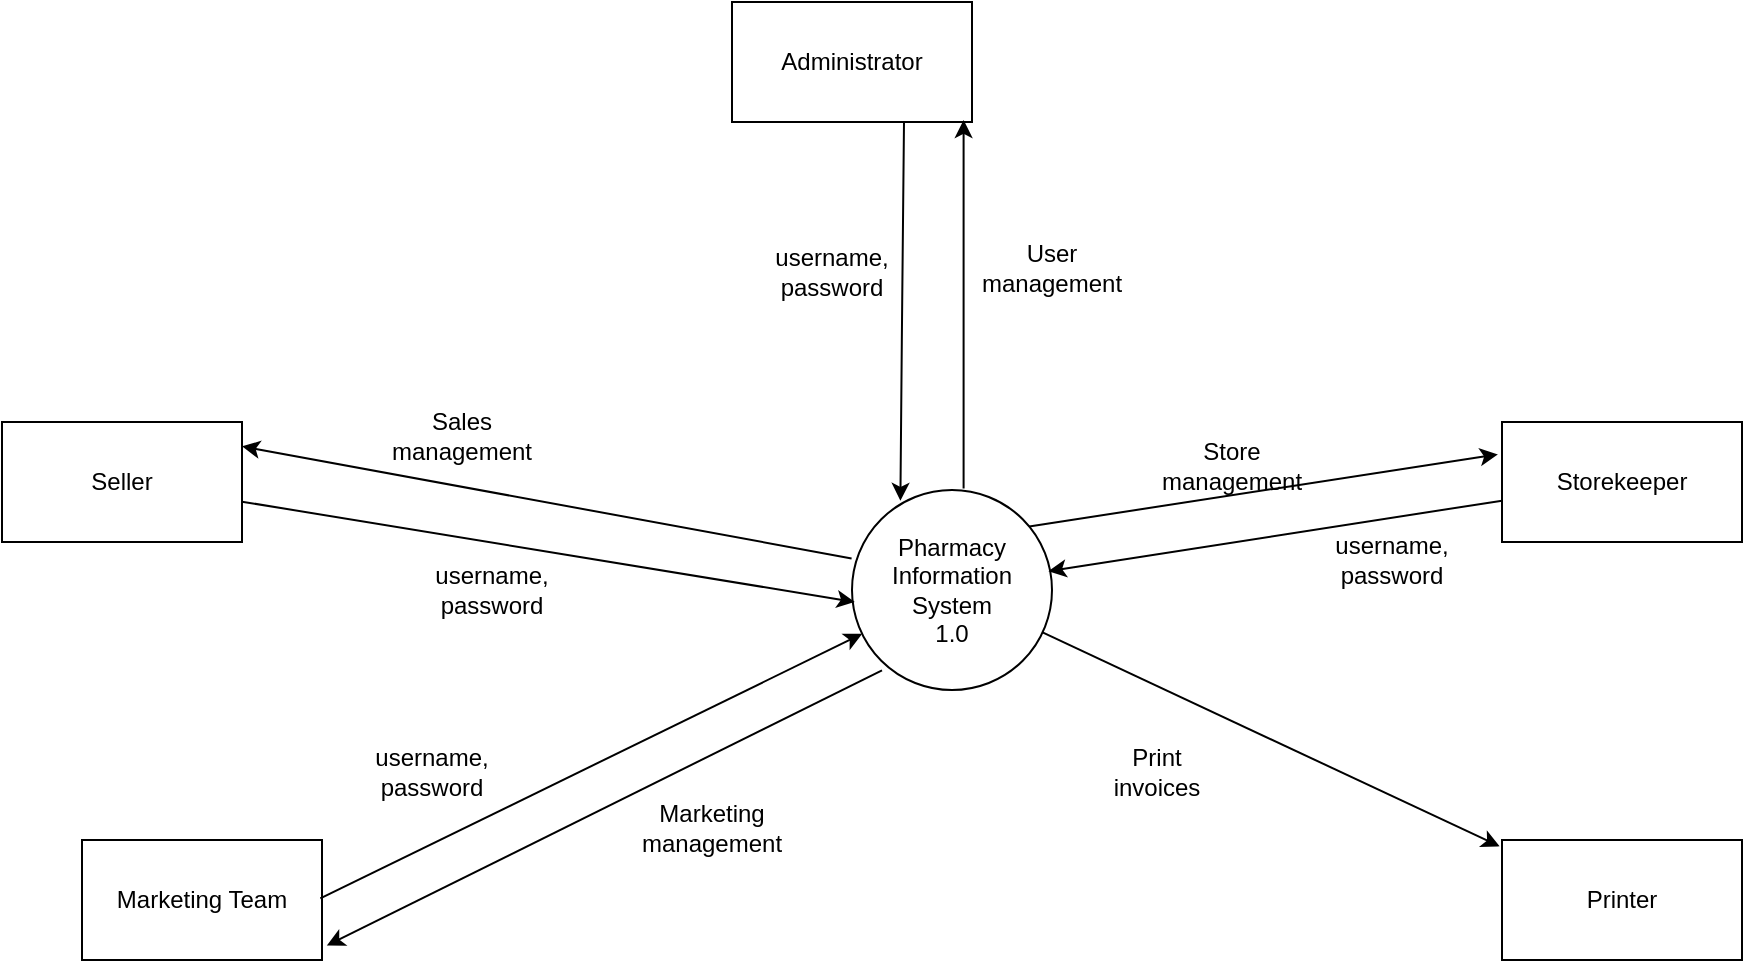 <mxfile version="14.6.13" type="device"><diagram id="mokcVXSYmaNh0RQACaDt" name="Page-1"><mxGraphModel dx="1038" dy="548" grid="1" gridSize="10" guides="1" tooltips="1" connect="1" arrows="1" fold="1" page="1" pageScale="1" pageWidth="827" pageHeight="1169" math="0" shadow="0"><root><mxCell id="0"/><mxCell id="1" parent="0"/><mxCell id="gqMwS6d3l2sqPH1gw4Yg-1" value="Pharmacy Information System&lt;br&gt;1.0" style="ellipse;whiteSpace=wrap;html=1;aspect=fixed;" vertex="1" parent="1"><mxGeometry x="465" y="284" width="100" height="100" as="geometry"/></mxCell><mxCell id="gqMwS6d3l2sqPH1gw4Yg-2" value="Administrator" style="rounded=0;whiteSpace=wrap;html=1;" vertex="1" parent="1"><mxGeometry x="405" y="40" width="120" height="60" as="geometry"/></mxCell><mxCell id="gqMwS6d3l2sqPH1gw4Yg-3" value="Storekeeper" style="rounded=0;whiteSpace=wrap;html=1;" vertex="1" parent="1"><mxGeometry x="790" y="250" width="120" height="60" as="geometry"/></mxCell><mxCell id="gqMwS6d3l2sqPH1gw4Yg-4" value="Seller" style="rounded=0;whiteSpace=wrap;html=1;" vertex="1" parent="1"><mxGeometry x="40" y="250" width="120" height="60" as="geometry"/></mxCell><mxCell id="gqMwS6d3l2sqPH1gw4Yg-5" value="Marketing Team" style="rounded=0;whiteSpace=wrap;html=1;" vertex="1" parent="1"><mxGeometry x="80" y="459" width="120" height="60" as="geometry"/></mxCell><mxCell id="gqMwS6d3l2sqPH1gw4Yg-6" value="" style="endArrow=classic;html=1;entryX=0.242;entryY=0.054;entryDx=0;entryDy=0;entryPerimeter=0;" edge="1" parent="1" target="gqMwS6d3l2sqPH1gw4Yg-1"><mxGeometry width="50" height="50" relative="1" as="geometry"><mxPoint x="491" y="100" as="sourcePoint"/><mxPoint x="491" y="290" as="targetPoint"/><Array as="points"><mxPoint x="490" y="200"/></Array></mxGeometry></mxCell><mxCell id="gqMwS6d3l2sqPH1gw4Yg-7" value="username,&lt;br&gt;password" style="text;html=1;strokeColor=none;fillColor=none;align=center;verticalAlign=middle;whiteSpace=wrap;rounded=0;" vertex="1" parent="1"><mxGeometry x="410" y="160" width="90" height="30" as="geometry"/></mxCell><mxCell id="gqMwS6d3l2sqPH1gw4Yg-8" value="" style="endArrow=classic;html=1;entryX=0.014;entryY=0.56;entryDx=0;entryDy=0;entryPerimeter=0;" edge="1" parent="1" source="gqMwS6d3l2sqPH1gw4Yg-4" target="gqMwS6d3l2sqPH1gw4Yg-1"><mxGeometry width="50" height="50" relative="1" as="geometry"><mxPoint x="64.8" y="375.98" as="sourcePoint"/><mxPoint x="469.6" y="460.8" as="targetPoint"/></mxGeometry></mxCell><mxCell id="gqMwS6d3l2sqPH1gw4Yg-9" value="username,&lt;br&gt;password" style="text;html=1;strokeColor=none;fillColor=none;align=center;verticalAlign=middle;whiteSpace=wrap;rounded=0;" vertex="1" parent="1"><mxGeometry x="240" y="319" width="90" height="30" as="geometry"/></mxCell><mxCell id="gqMwS6d3l2sqPH1gw4Yg-10" value="" style="endArrow=classic;html=1;exitX=0.993;exitY=0.487;exitDx=0;exitDy=0;exitPerimeter=0;" edge="1" parent="1" source="gqMwS6d3l2sqPH1gw4Yg-5" target="gqMwS6d3l2sqPH1gw4Yg-1"><mxGeometry width="50" height="50" relative="1" as="geometry"><mxPoint x="52.8" y="459.997" as="sourcePoint"/><mxPoint x="460" y="586.55" as="targetPoint"/></mxGeometry></mxCell><mxCell id="gqMwS6d3l2sqPH1gw4Yg-11" value="username,&lt;br&gt;password" style="text;html=1;strokeColor=none;fillColor=none;align=center;verticalAlign=middle;whiteSpace=wrap;rounded=0;" vertex="1" parent="1"><mxGeometry x="210" y="409.5" width="90" height="30" as="geometry"/></mxCell><mxCell id="gqMwS6d3l2sqPH1gw4Yg-12" value="" style="endArrow=classic;html=1;entryX=0.982;entryY=0.406;entryDx=0;entryDy=0;entryPerimeter=0;" edge="1" parent="1" source="gqMwS6d3l2sqPH1gw4Yg-3" target="gqMwS6d3l2sqPH1gw4Yg-1"><mxGeometry width="50" height="50" relative="1" as="geometry"><mxPoint x="60" y="257.447" as="sourcePoint"/><mxPoint x="467.2" y="384" as="targetPoint"/></mxGeometry></mxCell><mxCell id="gqMwS6d3l2sqPH1gw4Yg-13" value="username,&lt;br&gt;password" style="text;html=1;strokeColor=none;fillColor=none;align=center;verticalAlign=middle;whiteSpace=wrap;rounded=0;" vertex="1" parent="1"><mxGeometry x="690" y="304" width="90" height="30" as="geometry"/></mxCell><mxCell id="gqMwS6d3l2sqPH1gw4Yg-14" value="" style="endArrow=classic;html=1;exitX=0.558;exitY=-0.008;exitDx=0;exitDy=0;exitPerimeter=0;entryX=0.965;entryY=0.983;entryDx=0;entryDy=0;entryPerimeter=0;" edge="1" parent="1" source="gqMwS6d3l2sqPH1gw4Yg-1" target="gqMwS6d3l2sqPH1gw4Yg-2"><mxGeometry width="50" height="50" relative="1" as="geometry"><mxPoint x="480" y="250" as="sourcePoint"/><mxPoint x="578.44" y="122.4" as="targetPoint"/></mxGeometry></mxCell><mxCell id="gqMwS6d3l2sqPH1gw4Yg-15" value="User management" style="text;html=1;strokeColor=none;fillColor=none;align=center;verticalAlign=middle;whiteSpace=wrap;rounded=0;" vertex="1" parent="1"><mxGeometry x="540" y="160" width="50" height="25" as="geometry"/></mxCell><mxCell id="gqMwS6d3l2sqPH1gw4Yg-16" value="" style="endArrow=classic;html=1;exitX=0.886;exitY=0.182;exitDx=0;exitDy=0;exitPerimeter=0;entryX=-0.017;entryY=0.27;entryDx=0;entryDy=0;entryPerimeter=0;" edge="1" parent="1" source="gqMwS6d3l2sqPH1gw4Yg-1" target="gqMwS6d3l2sqPH1gw4Yg-3"><mxGeometry width="50" height="50" relative="1" as="geometry"><mxPoint x="560.8" y="320.8" as="sourcePoint"/><mxPoint x="830.36" y="146.38" as="targetPoint"/></mxGeometry></mxCell><mxCell id="gqMwS6d3l2sqPH1gw4Yg-17" value="Store management" style="text;html=1;strokeColor=none;fillColor=none;align=center;verticalAlign=middle;whiteSpace=wrap;rounded=0;" vertex="1" parent="1"><mxGeometry x="630" y="259" width="50" height="25" as="geometry"/></mxCell><mxCell id="gqMwS6d3l2sqPH1gw4Yg-18" value="" style="endArrow=classic;html=1;exitX=-0.002;exitY=0.342;exitDx=0;exitDy=0;exitPerimeter=0;entryX=1;entryY=0.203;entryDx=0;entryDy=0;entryPerimeter=0;" edge="1" parent="1" source="gqMwS6d3l2sqPH1gw4Yg-1" target="gqMwS6d3l2sqPH1gw4Yg-4"><mxGeometry width="50" height="50" relative="1" as="geometry"><mxPoint x="680.44" y="358.42" as="sourcePoint"/><mxPoint x="830" y="449.903" as="targetPoint"/></mxGeometry></mxCell><mxCell id="gqMwS6d3l2sqPH1gw4Yg-19" value="Sales&lt;br&gt;management" style="text;html=1;strokeColor=none;fillColor=none;align=center;verticalAlign=middle;whiteSpace=wrap;rounded=0;" vertex="1" parent="1"><mxGeometry x="230" y="240" width="80" height="34" as="geometry"/></mxCell><mxCell id="gqMwS6d3l2sqPH1gw4Yg-20" value="" style="endArrow=classic;html=1;entryX=1.02;entryY=0.88;entryDx=0;entryDy=0;entryPerimeter=0;exitX=0.15;exitY=0.902;exitDx=0;exitDy=0;exitPerimeter=0;" edge="1" parent="1" source="gqMwS6d3l2sqPH1gw4Yg-1" target="gqMwS6d3l2sqPH1gw4Yg-5"><mxGeometry width="50" height="50" relative="1" as="geometry"><mxPoint x="565" y="644.42" as="sourcePoint"/><mxPoint x="870" y="328.012" as="targetPoint"/></mxGeometry></mxCell><mxCell id="gqMwS6d3l2sqPH1gw4Yg-21" value="Marketing management" style="text;html=1;strokeColor=none;fillColor=none;align=center;verticalAlign=middle;whiteSpace=wrap;rounded=0;" vertex="1" parent="1"><mxGeometry x="370" y="440" width="50" height="25" as="geometry"/></mxCell><mxCell id="gqMwS6d3l2sqPH1gw4Yg-22" value="Printer" style="rounded=0;whiteSpace=wrap;html=1;" vertex="1" parent="1"><mxGeometry x="790" y="459" width="120" height="60" as="geometry"/></mxCell><mxCell id="gqMwS6d3l2sqPH1gw4Yg-23" value="" style="endArrow=classic;html=1;entryX=-0.01;entryY=0.053;entryDx=0;entryDy=0;entryPerimeter=0;" edge="1" parent="1" source="gqMwS6d3l2sqPH1gw4Yg-1" target="gqMwS6d3l2sqPH1gw4Yg-22"><mxGeometry width="50" height="50" relative="1" as="geometry"><mxPoint x="450" y="490" as="sourcePoint"/><mxPoint x="500" y="440" as="targetPoint"/></mxGeometry></mxCell><mxCell id="gqMwS6d3l2sqPH1gw4Yg-24" value="Print invoices" style="text;html=1;strokeColor=none;fillColor=none;align=center;verticalAlign=middle;whiteSpace=wrap;rounded=0;" vertex="1" parent="1"><mxGeometry x="590" y="409" width="55" height="31" as="geometry"/></mxCell></root></mxGraphModel></diagram></mxfile>